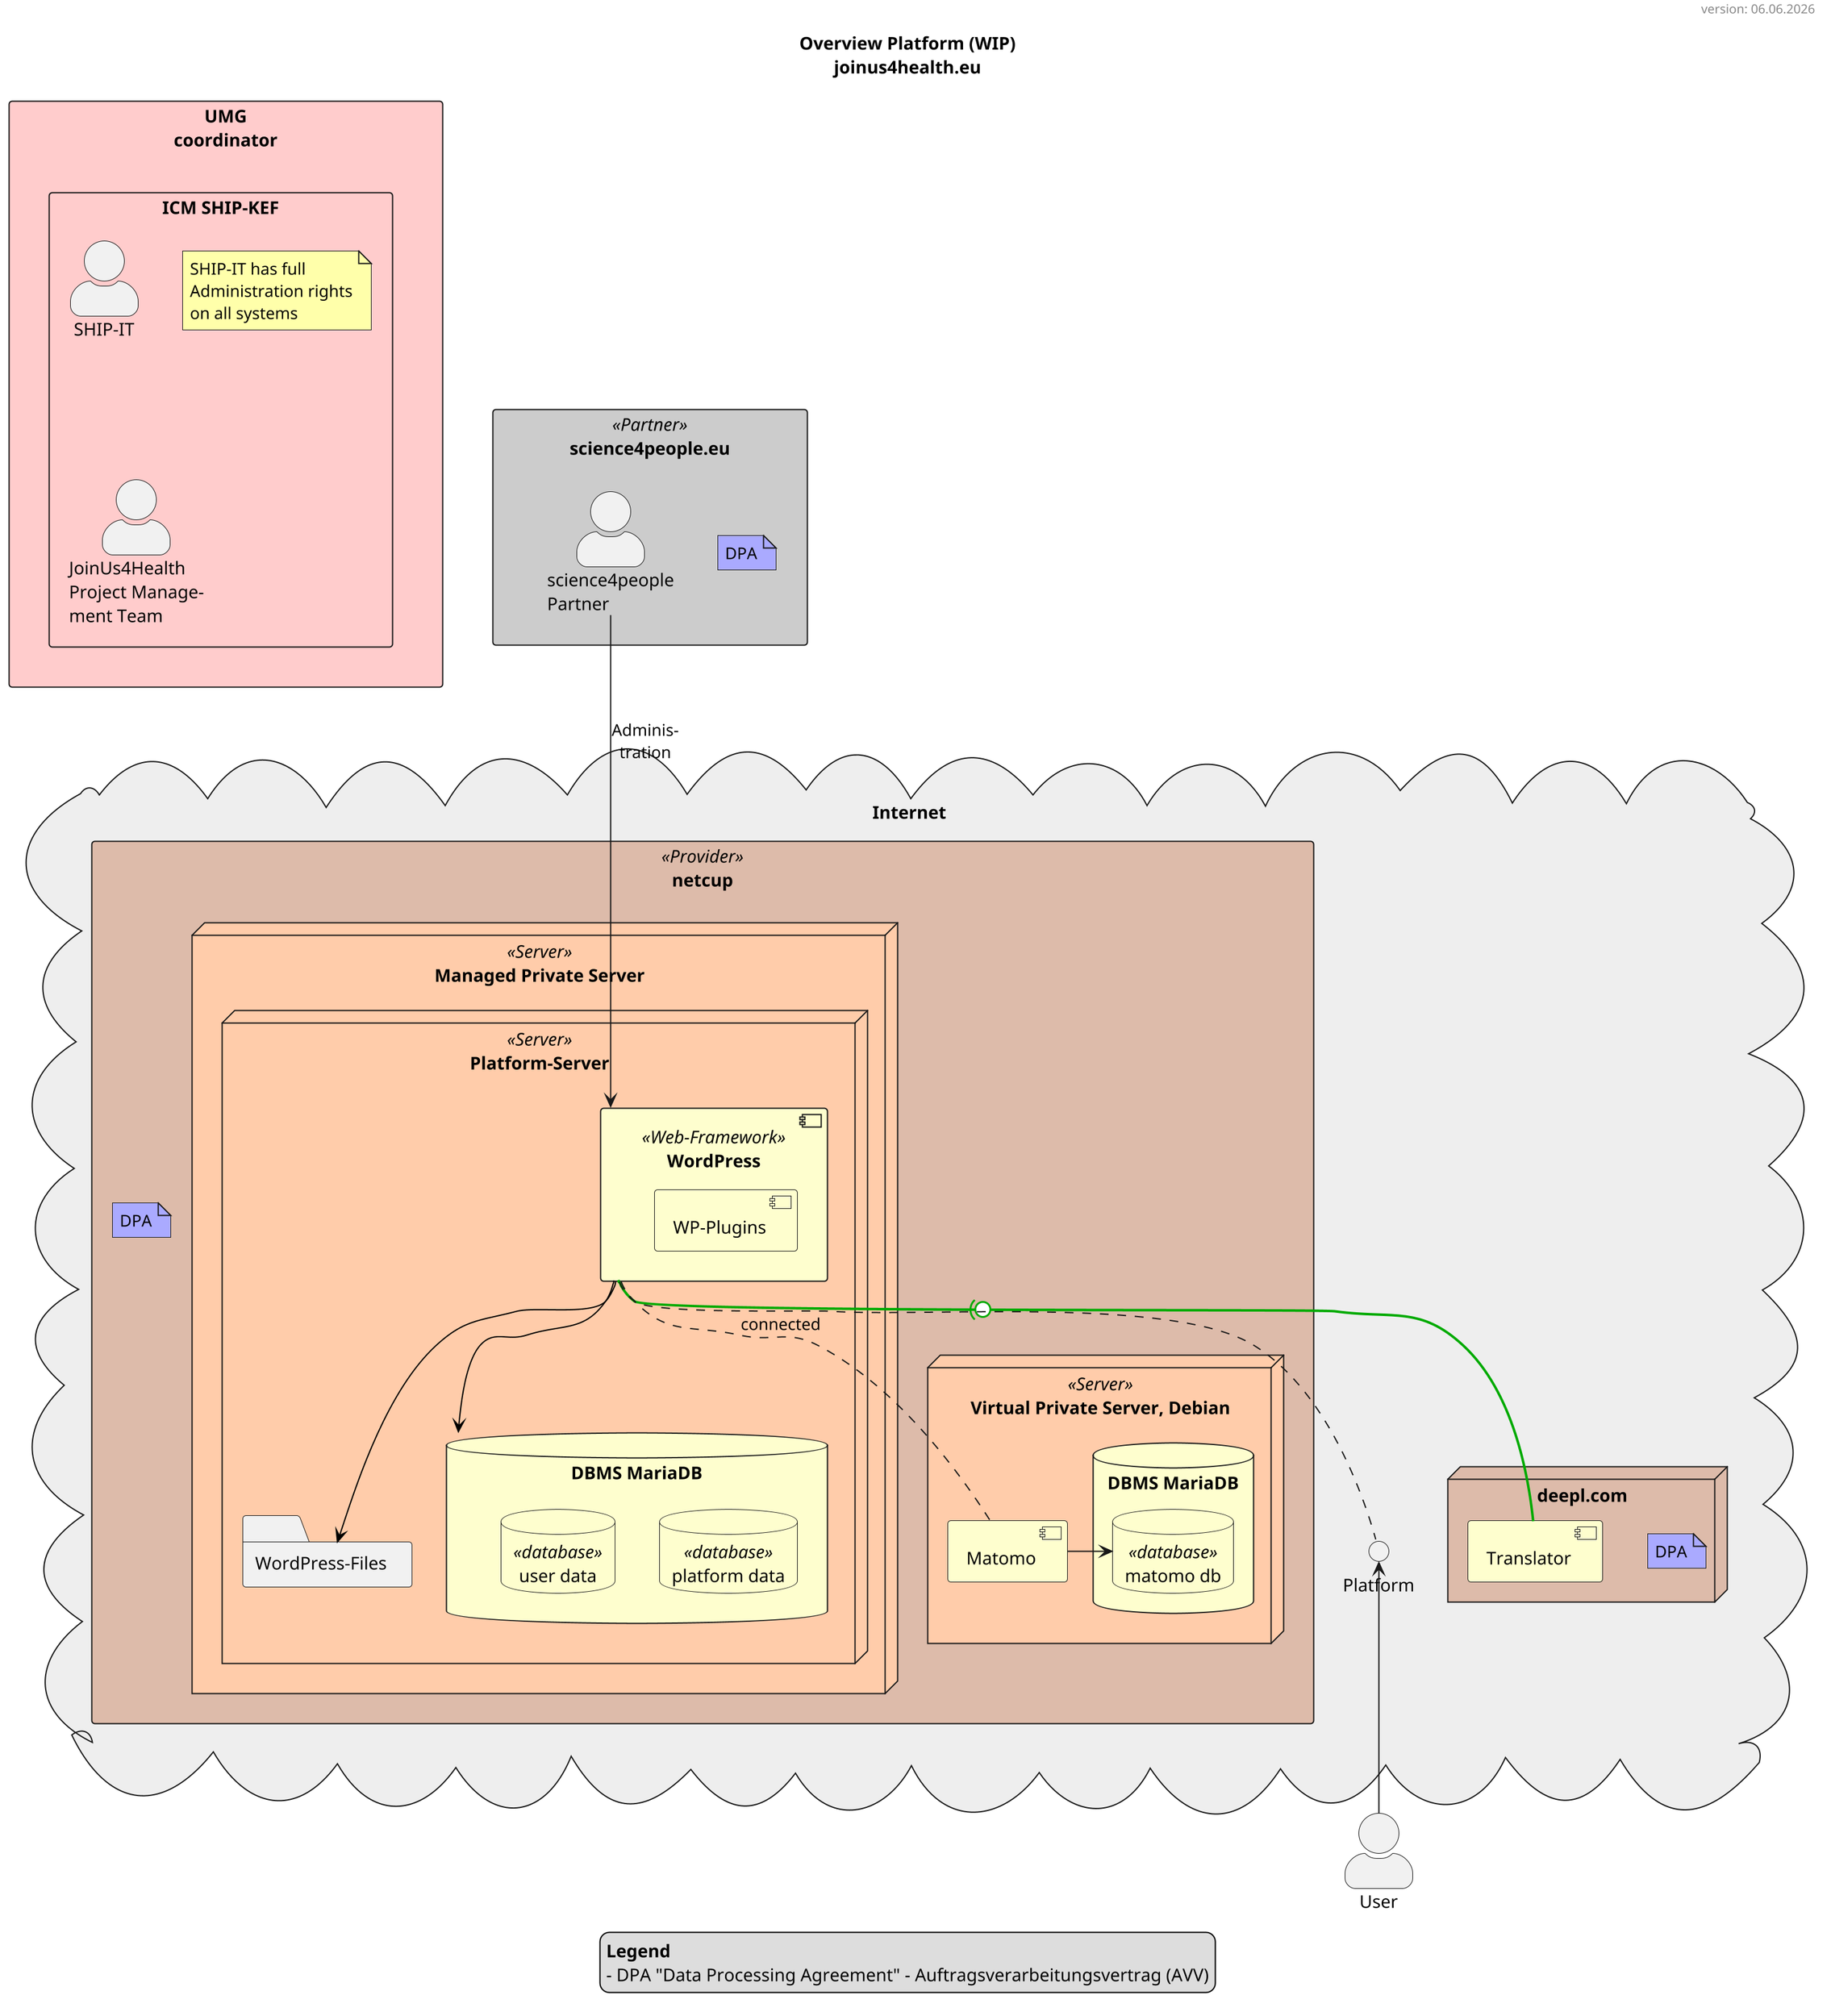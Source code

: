 @startuml

skinparam shadowing false
scale 2

title: Overview Platform (WIP)\njoinus4health.eu
header version: %date("dd.MM.yyyy")

skinparam actorStyle awesome
skinparam nodeBackgroundColor<<Server>> #ffccaa
skinparam rectangleBackgroundColor<<Partner>> #cccccc
skinparam rectangleBackgroundColor<<Provider>> #ddbbaa
skinparam componentBackgroundColor #fefece
skinparam databaseBackgroundColor #fefece
skinparam cloudBackgroundColor #eeeeee

legend
**Legend**
- DPA "Data Processing Agreement" - Auftragsverarbeitungsvertrag (AVV)
end legend

!define DPA(_name)   note "DPA" as _name #aaaaff

actor "User" as user

rectangle "UMG\ncoordinator" as umg #ffcccc {
    rectangle "ICM SHIP-KEF" {
        actor "SHIP-IT" as ship
        note "SHIP-IT has full\nAdministration rights\non all systems" as shipit #ffffaa
        actor "JoinUs4Health\nProject Manage-\nment Team" as umg_team
    }
}

rectangle "science4people.eu" <<Partner>> as s4p {
    DPA(dpa_s4p)
    actor "science4people\nPartner" as s4p_partner
}

umg -[hidden]- s4p

cloud "Internet" {
    rectangle "netcup" <<Provider>> as netcup {
        DPA(dpa_netcup)
        node "Managed Private Server" <<Server>> as mps {
            node "Platform-Server" <<Server>> as platform_server {
                component "WordPress" <<Web-Framework>> as wp {
                    component "WP-Plugins"
                }
                folder "WordPress-Files" as wpfolder
                database "DBMS MariaDB" as dbms {
                    database "platform data" <<database>> as db_plattform
                    database "user data" <<database>> as db_user
                }
                wp --> dbms     #black
                wp --> wpfolder #black
            }
        }
        node "Virtual Private Server, Debian" <<Server>> as vps {
            component "Matomo" as matomo
            database "DBMS MariaDB" as dbms_m {
                database "matomo db" <<database>> as db_matomo
            }
            matomo  -> db_matomo
        }
    }
'    rectangle "????" <<Provider>> as bbb_provider {
'        DPA(dpa_bbb)
'        node "Conference-Server" <<Server>> as bbb_server {
'            component "BigBlueButton" <<Web-Framework>> as bbb
'            
'        }
'    }
'    wp     =(0=     bbb #00aa00

    node "deepl.com" as deepl #ddbbaa {
        DPA(dpa_deepl)
        component "Translator" as deepl_trans
    }
    wp     =(0=     deepl_trans #00aa00

'    interface "Conference" as i_bbb
    interface "Platform" as i_web

    i_web   .u.     wp
'    i_bbb   .u.     bbb
}

'ship        -->     mps         : Adminis-\ntration
'ship        -->     vps         : Adminis-\ntration
'ship        -->     deepl       : Adminis-\ntration
'ship        -->     bbb_server  : Adminis-\ntration

s4p_partner -->     wp          : Adminis-\ntration

'i_web   -[hidden]-  i_bbb

matomo      .u.      wp      : connected

user    -u-> i_web
'user    -u-> i_bbb

@enduml
